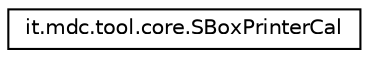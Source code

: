 digraph "Graphical Class Hierarchy"
{
 // LATEX_PDF_SIZE
  edge [fontname="Helvetica",fontsize="10",labelfontname="Helvetica",labelfontsize="10"];
  node [fontname="Helvetica",fontsize="10",shape=record];
  rankdir="LR";
  Node0 [label="it.mdc.tool.core.SBoxPrinterCal",height=0.2,width=0.4,color="black", fillcolor="white", style="filled",URL="$d1/d6f/classit_1_1mdc_1_1tool_1_1core_1_1_s_box_printer_cal.html",tooltip=" "];
}
